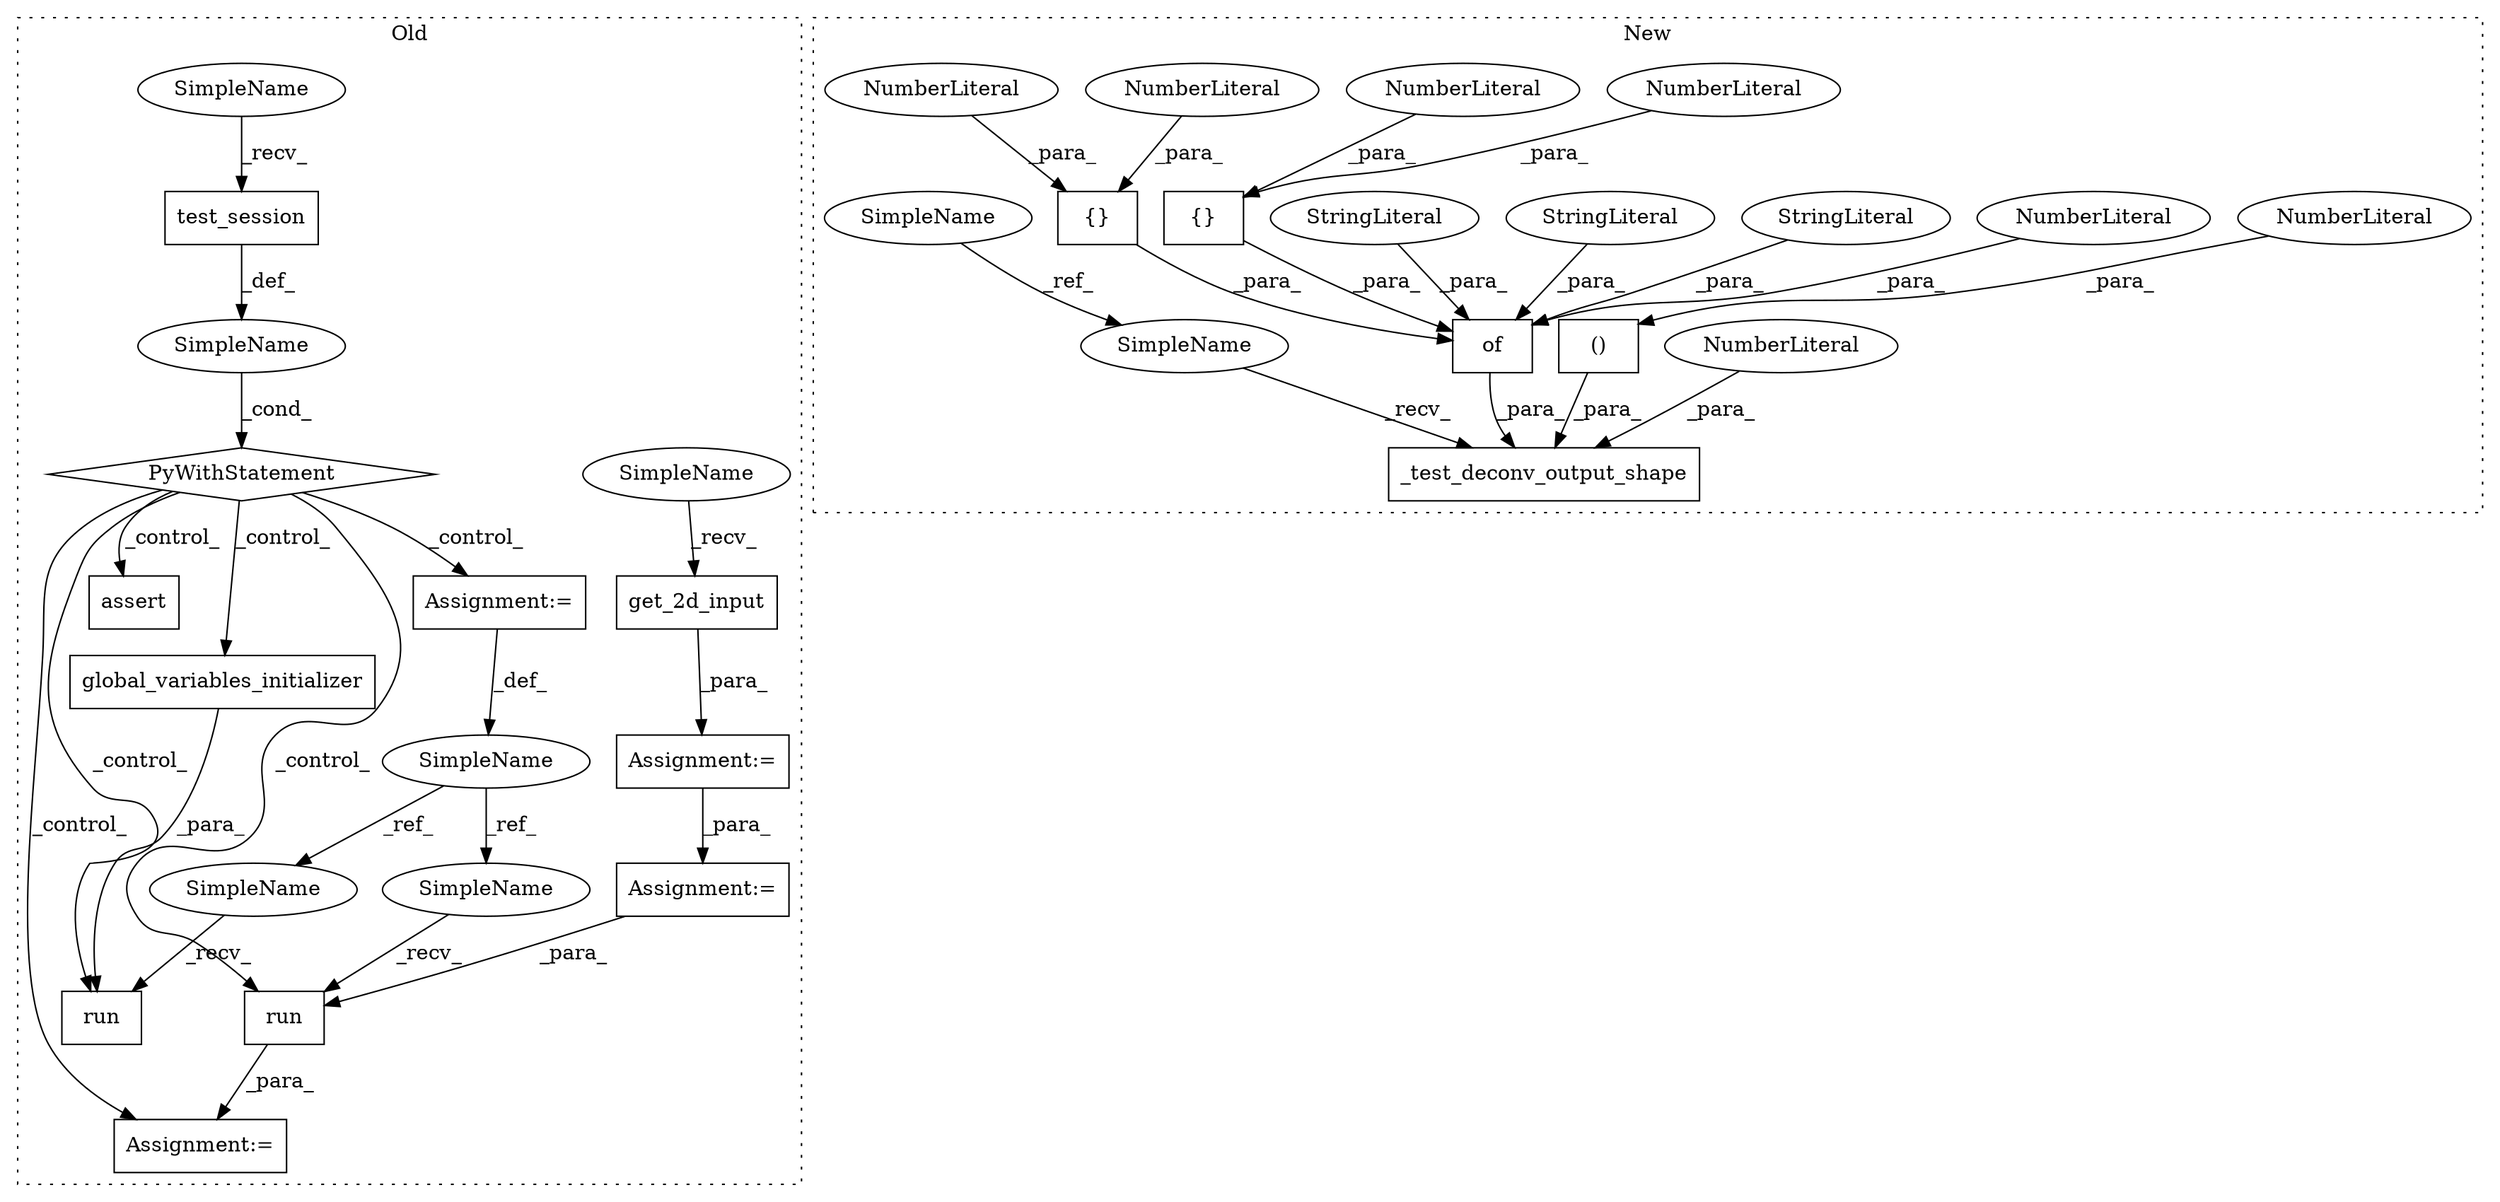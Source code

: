 digraph G {
subgraph cluster0 {
1 [label="assert" a="32" s="7833,7915" l="22,1" shape="box"];
3 [label="test_session" a="32" s="7693" l="14" shape="box"];
7 [label="SimpleName" a="42" s="" l="" shape="ellipse"];
8 [label="PyWithStatement" a="104" s="7678,7707" l="10,2" shape="diamond"];
9 [label="global_variables_initializer" a="32" s="7753" l="30" shape="box"];
12 [label="run" a="32" s="7738,7783" l="4,1" shape="box"];
13 [label="Assignment:=" a="7" s="7798" l="1" shape="box"];
14 [label="run" a="32" s="7804,7819" l="4,1" shape="box"];
15 [label="SimpleName" a="42" s="7721" l="4" shape="ellipse"];
19 [label="Assignment:=" a="7" s="7638" l="1" shape="box"];
20 [label="Assignment:=" a="7" s="7721" l="4" shape="box"];
21 [label="Assignment:=" a="7" s="7568" l="1" shape="box"];
23 [label="get_2d_input" a="32" s="7574" l="14" shape="box"];
30 [label="SimpleName" a="42" s="7799" l="4" shape="ellipse"];
31 [label="SimpleName" a="42" s="7733" l="4" shape="ellipse"];
33 [label="SimpleName" a="42" s="7569" l="4" shape="ellipse"];
34 [label="SimpleName" a="42" s="7688" l="4" shape="ellipse"];
label = "Old";
style="dotted";
}
subgraph cluster1 {
2 [label="_test_deconv_output_shape" a="32" s="7657,7748" l="26,2" shape="box"];
4 [label="()" a="106" s="7702" l="46" shape="box"];
5 [label="NumberLiteral" a="34" s="7683" l="1" shape="ellipse"];
6 [label="NumberLiteral" a="34" s="7716" l="2" shape="ellipse"];
10 [label="of" a="32" s="7571,7645" l="3,1" shape="box"];
11 [label="NumberLiteral" a="34" s="7590" l="2" shape="ellipse"];
16 [label="StringLiteral" a="45" s="7593" l="13" shape="ellipse"];
17 [label="StringLiteral" a="45" s="7574" l="15" shape="ellipse"];
18 [label="StringLiteral" a="45" s="7622" l="8" shape="ellipse"];
22 [label="SimpleName" a="42" s="7515" l="4" shape="ellipse"];
24 [label="{}" a="4" s="7616,7620" l="1,1" shape="box"];
25 [label="NumberLiteral" a="34" s="7617" l="1" shape="ellipse"];
26 [label="NumberLiteral" a="34" s="7619" l="1" shape="ellipse"];
27 [label="{}" a="4" s="7640,7644" l="1,1" shape="box"];
28 [label="NumberLiteral" a="34" s="7643" l="1" shape="ellipse"];
29 [label="NumberLiteral" a="34" s="7641" l="1" shape="ellipse"];
32 [label="SimpleName" a="42" s="7652" l="4" shape="ellipse"];
label = "New";
style="dotted";
}
3 -> 7 [label="_def_"];
4 -> 2 [label="_para_"];
5 -> 2 [label="_para_"];
6 -> 4 [label="_para_"];
7 -> 8 [label="_cond_"];
8 -> 9 [label="_control_"];
8 -> 13 [label="_control_"];
8 -> 20 [label="_control_"];
8 -> 1 [label="_control_"];
8 -> 12 [label="_control_"];
8 -> 14 [label="_control_"];
9 -> 12 [label="_para_"];
10 -> 2 [label="_para_"];
11 -> 10 [label="_para_"];
14 -> 13 [label="_para_"];
15 -> 30 [label="_ref_"];
15 -> 31 [label="_ref_"];
16 -> 10 [label="_para_"];
17 -> 10 [label="_para_"];
18 -> 10 [label="_para_"];
19 -> 14 [label="_para_"];
20 -> 15 [label="_def_"];
21 -> 19 [label="_para_"];
22 -> 32 [label="_ref_"];
23 -> 21 [label="_para_"];
24 -> 10 [label="_para_"];
25 -> 24 [label="_para_"];
26 -> 24 [label="_para_"];
27 -> 10 [label="_para_"];
28 -> 27 [label="_para_"];
29 -> 27 [label="_para_"];
30 -> 14 [label="_recv_"];
31 -> 12 [label="_recv_"];
32 -> 2 [label="_recv_"];
33 -> 23 [label="_recv_"];
34 -> 3 [label="_recv_"];
}